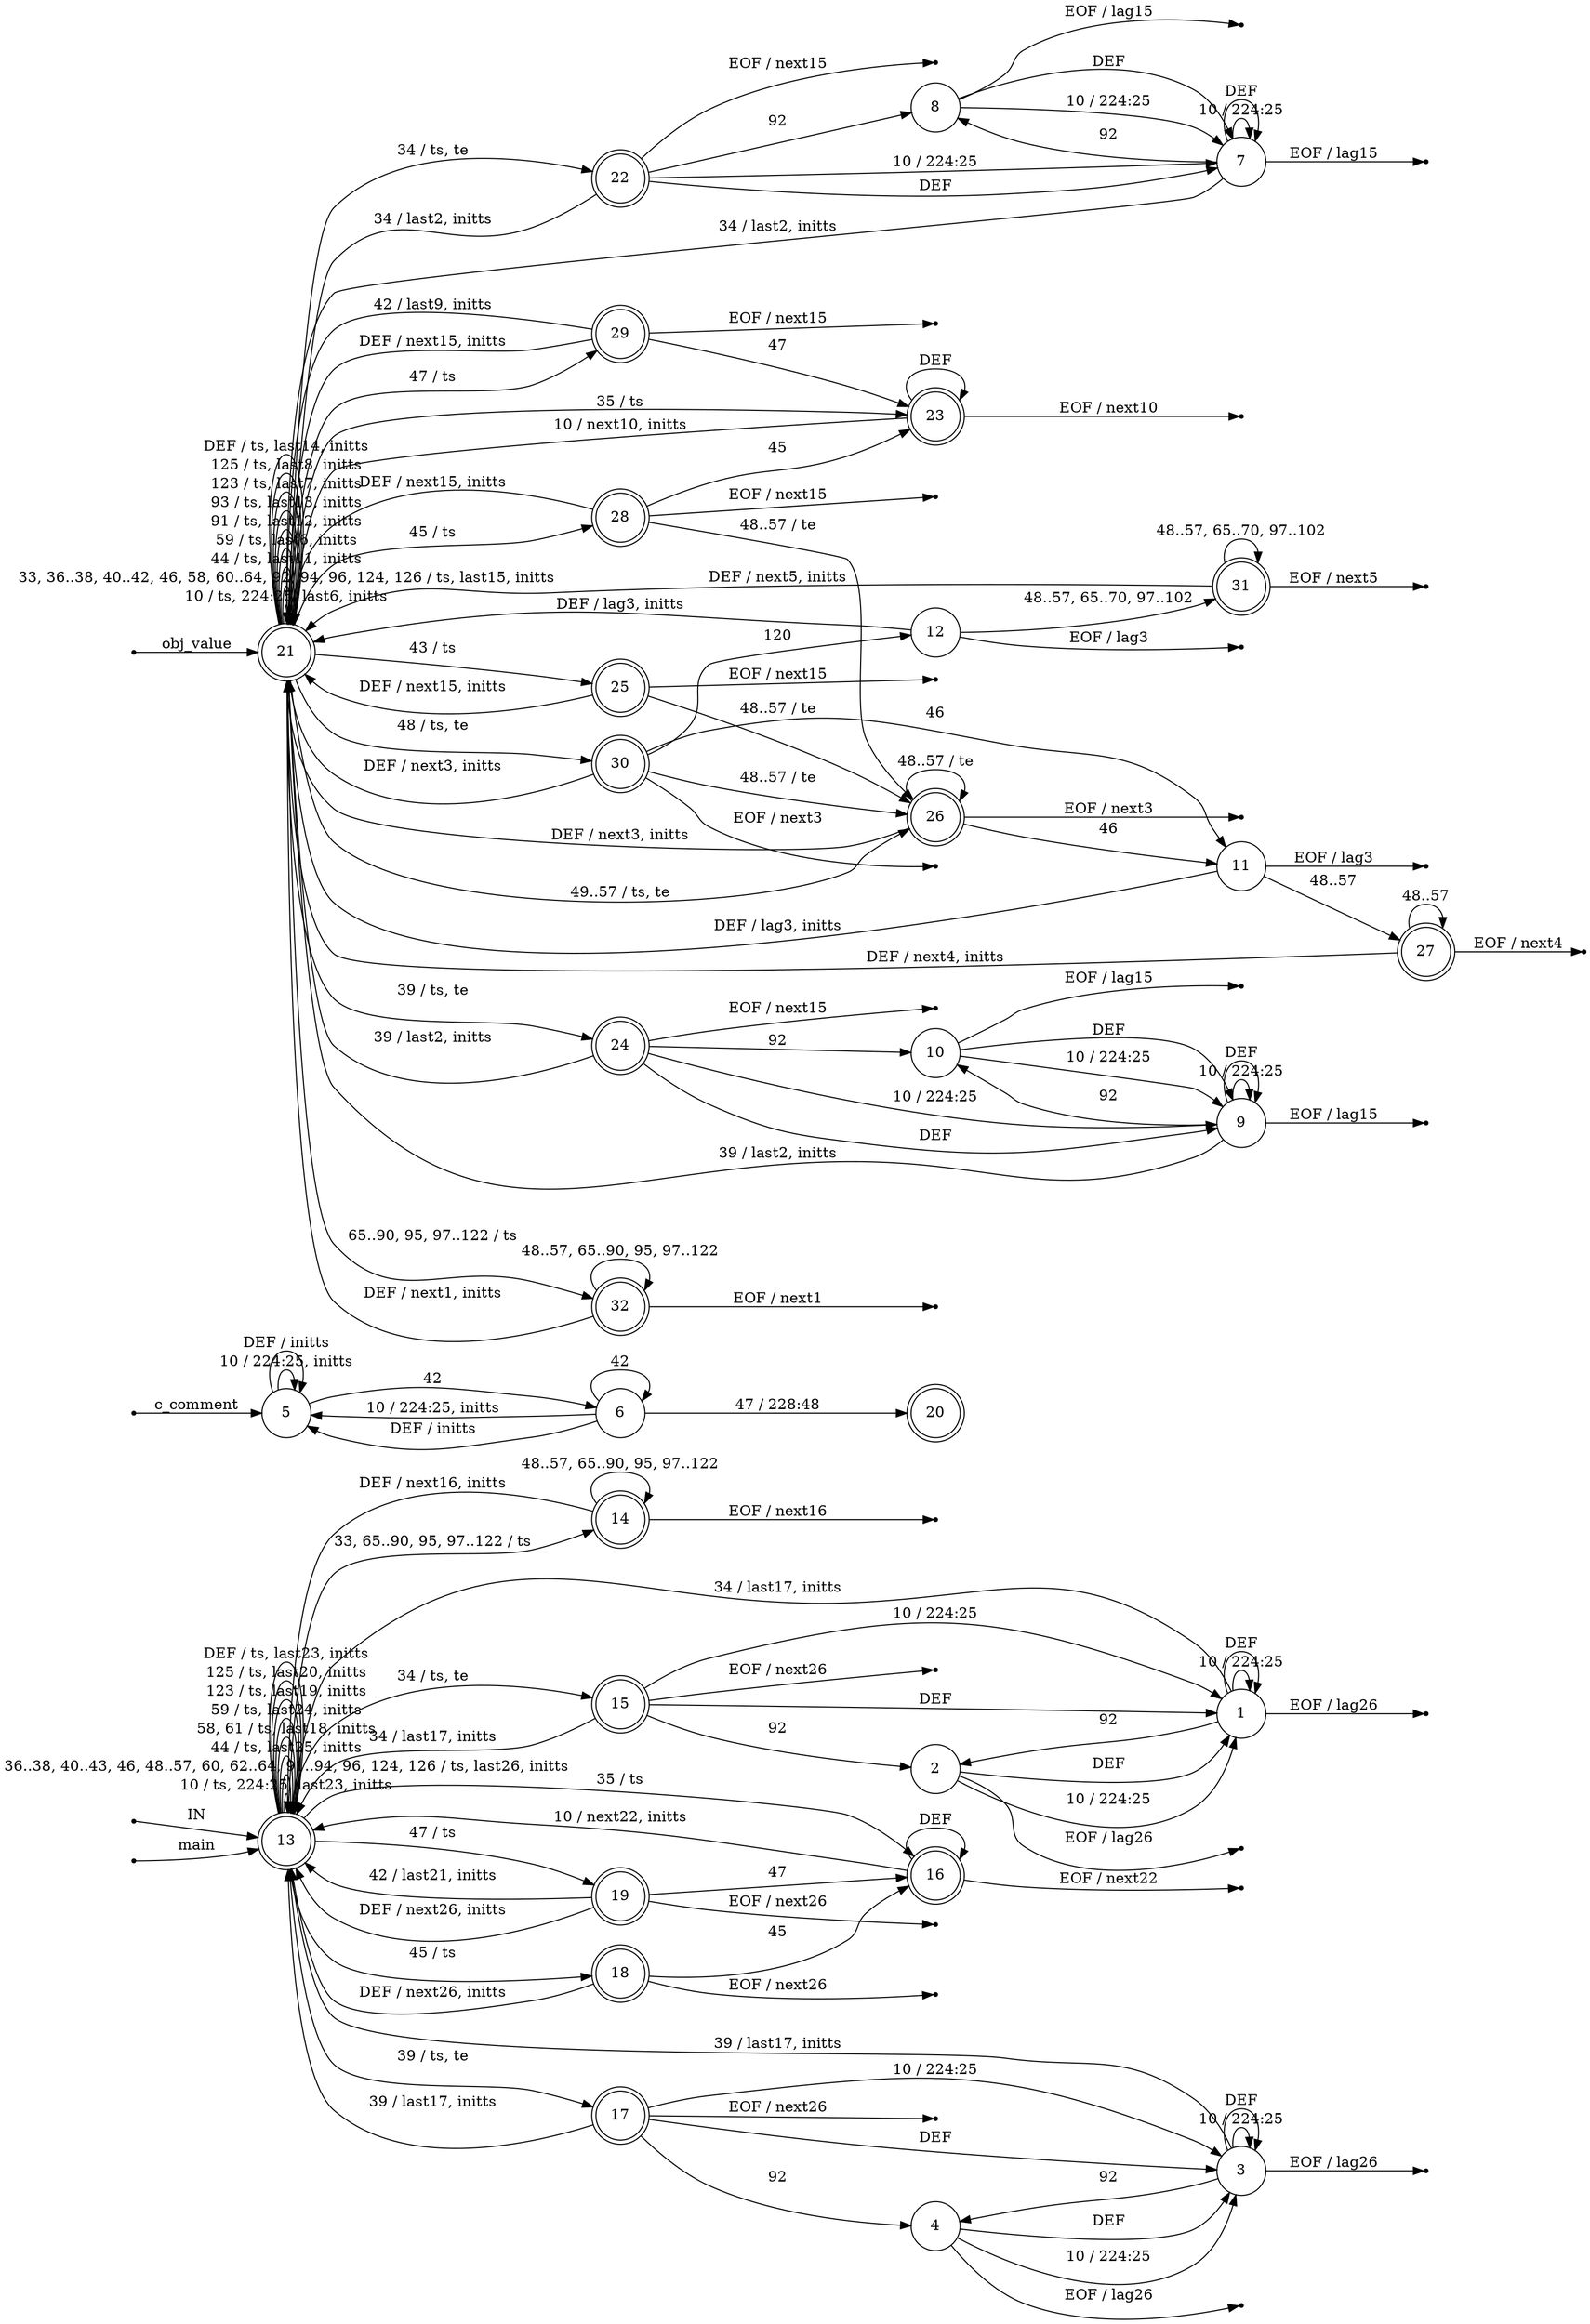 digraph ACLParser {
	rankdir=LR;
	node [ shape = point ];
	ENTRY;
	en_5;
	en_21;
	en_13;
	eof_1;
	eof_2;
	eof_3;
	eof_4;
	eof_7;
	eof_8;
	eof_9;
	eof_10;
	eof_11;
	eof_12;
	eof_14;
	eof_15;
	eof_16;
	eof_17;
	eof_18;
	eof_19;
	eof_22;
	eof_23;
	eof_24;
	eof_25;
	eof_26;
	eof_27;
	eof_28;
	eof_29;
	eof_30;
	eof_31;
	eof_32;
	node [ shape = circle, height = 0.2 ];
	node [ fixedsize = true, height = 0.65, shape = doublecircle ];
	13;
	14;
	15;
	16;
	17;
	18;
	19;
	20;
	21;
	22;
	23;
	24;
	25;
	26;
	27;
	28;
	29;
	30;
	31;
	32;
	node [ shape = circle ];
	1 -> 1 [ label = "10 / 224:25" ];
	1 -> 13 [ label = "34 / last17, initts" ];
	1 -> 2 [ label = "92" ];
	1 -> 1 [ label = "DEF" ];
	2 -> 1 [ label = "10 / 224:25" ];
	2 -> 1 [ label = "DEF" ];
	3 -> 3 [ label = "10 / 224:25" ];
	3 -> 13 [ label = "39 / last17, initts" ];
	3 -> 4 [ label = "92" ];
	3 -> 3 [ label = "DEF" ];
	4 -> 3 [ label = "10 / 224:25" ];
	4 -> 3 [ label = "DEF" ];
	5 -> 5 [ label = "10 / 224:25, initts" ];
	5 -> 6 [ label = "42" ];
	5 -> 5 [ label = "DEF / initts" ];
	6 -> 5 [ label = "10 / 224:25, initts" ];
	6 -> 6 [ label = "42" ];
	6 -> 20 [ label = "47 / 228:48" ];
	6 -> 5 [ label = "DEF / initts" ];
	7 -> 7 [ label = "10 / 224:25" ];
	7 -> 21 [ label = "34 / last2, initts" ];
	7 -> 8 [ label = "92" ];
	7 -> 7 [ label = "DEF" ];
	8 -> 7 [ label = "10 / 224:25" ];
	8 -> 7 [ label = "DEF" ];
	9 -> 9 [ label = "10 / 224:25" ];
	9 -> 21 [ label = "39 / last2, initts" ];
	9 -> 10 [ label = "92" ];
	9 -> 9 [ label = "DEF" ];
	10 -> 9 [ label = "10 / 224:25" ];
	10 -> 9 [ label = "DEF" ];
	11 -> 27 [ label = "48..57" ];
	11 -> 21 [ label = "DEF / lag3, initts" ];
	12 -> 31 [ label = "48..57, 65..70, 97..102" ];
	12 -> 21 [ label = "DEF / lag3, initts" ];
	13 -> 13 [ label = "10 / ts, 224:25, last23, initts" ];
	13 -> 14 [ label = "33, 65..90, 95, 97..122 / ts" ];
	13 -> 15 [ label = "34 / ts, te" ];
	13 -> 16 [ label = "35 / ts" ];
	13 -> 13 [ label = "36..38, 40..43, 46, 48..57, 60, 62..64, 91..94, 96, 124, 126 / ts, last26, initts" ];
	13 -> 17 [ label = "39 / ts, te" ];
	13 -> 13 [ label = "44 / ts, last25, initts" ];
	13 -> 18 [ label = "45 / ts" ];
	13 -> 19 [ label = "47 / ts" ];
	13 -> 13 [ label = "58, 61 / ts, last18, initts" ];
	13 -> 13 [ label = "59 / ts, last24, initts" ];
	13 -> 13 [ label = "123 / ts, last19, initts" ];
	13 -> 13 [ label = "125 / ts, last20, initts" ];
	13 -> 13 [ label = "DEF / ts, last23, initts" ];
	14 -> 14 [ label = "48..57, 65..90, 95, 97..122" ];
	14 -> 13 [ label = "DEF / next16, initts" ];
	15 -> 1 [ label = "10 / 224:25" ];
	15 -> 13 [ label = "34 / last17, initts" ];
	15 -> 2 [ label = "92" ];
	15 -> 1 [ label = "DEF" ];
	16 -> 13 [ label = "10 / next22, initts" ];
	16 -> 16 [ label = "DEF" ];
	17 -> 3 [ label = "10 / 224:25" ];
	17 -> 13 [ label = "39 / last17, initts" ];
	17 -> 4 [ label = "92" ];
	17 -> 3 [ label = "DEF" ];
	18 -> 16 [ label = "45" ];
	18 -> 13 [ label = "DEF / next26, initts" ];
	19 -> 13 [ label = "42 / last21, initts" ];
	19 -> 16 [ label = "47" ];
	19 -> 13 [ label = "DEF / next26, initts" ];
	21 -> 21 [ label = "10 / ts, 224:25, last6, initts" ];
	21 -> 21 [ label = "33, 36..38, 40..42, 46, 58, 60..64, 92, 94, 96, 124, 126 / ts, last15, initts" ];
	21 -> 22 [ label = "34 / ts, te" ];
	21 -> 23 [ label = "35 / ts" ];
	21 -> 24 [ label = "39 / ts, te" ];
	21 -> 25 [ label = "43 / ts" ];
	21 -> 21 [ label = "44 / ts, last11, initts" ];
	21 -> 28 [ label = "45 / ts" ];
	21 -> 29 [ label = "47 / ts" ];
	21 -> 30 [ label = "48 / ts, te" ];
	21 -> 26 [ label = "49..57 / ts, te" ];
	21 -> 21 [ label = "59 / ts, last6, initts" ];
	21 -> 32 [ label = "65..90, 95, 97..122 / ts" ];
	21 -> 21 [ label = "91 / ts, last12, initts" ];
	21 -> 21 [ label = "93 / ts, last13, initts" ];
	21 -> 21 [ label = "123 / ts, last7, initts" ];
	21 -> 21 [ label = "125 / ts, last8, initts" ];
	21 -> 21 [ label = "DEF / ts, last14, initts" ];
	22 -> 7 [ label = "10 / 224:25" ];
	22 -> 21 [ label = "34 / last2, initts" ];
	22 -> 8 [ label = "92" ];
	22 -> 7 [ label = "DEF" ];
	23 -> 21 [ label = "10 / next10, initts" ];
	23 -> 23 [ label = "DEF" ];
	24 -> 9 [ label = "10 / 224:25" ];
	24 -> 21 [ label = "39 / last2, initts" ];
	24 -> 10 [ label = "92" ];
	24 -> 9 [ label = "DEF" ];
	25 -> 26 [ label = "48..57 / te" ];
	25 -> 21 [ label = "DEF / next15, initts" ];
	26 -> 11 [ label = "46" ];
	26 -> 26 [ label = "48..57 / te" ];
	26 -> 21 [ label = "DEF / next3, initts" ];
	27 -> 27 [ label = "48..57" ];
	27 -> 21 [ label = "DEF / next4, initts" ];
	28 -> 23 [ label = "45" ];
	28 -> 26 [ label = "48..57 / te" ];
	28 -> 21 [ label = "DEF / next15, initts" ];
	29 -> 21 [ label = "42 / last9, initts" ];
	29 -> 23 [ label = "47" ];
	29 -> 21 [ label = "DEF / next15, initts" ];
	30 -> 11 [ label = "46" ];
	30 -> 26 [ label = "48..57 / te" ];
	30 -> 12 [ label = "120" ];
	30 -> 21 [ label = "DEF / next3, initts" ];
	31 -> 31 [ label = "48..57, 65..70, 97..102" ];
	31 -> 21 [ label = "DEF / next5, initts" ];
	32 -> 32 [ label = "48..57, 65..90, 95, 97..122" ];
	32 -> 21 [ label = "DEF / next1, initts" ];
	ENTRY -> 13 [ label = "IN" ];
	en_5 -> 5 [ label = "c_comment" ];
	en_21 -> 21 [ label = "obj_value" ];
	en_13 -> 13 [ label = "main" ];
	1 -> eof_1 [ label = "EOF / lag26" ];
	2 -> eof_2 [ label = "EOF / lag26" ];
	3 -> eof_3 [ label = "EOF / lag26" ];
	4 -> eof_4 [ label = "EOF / lag26" ];
	7 -> eof_7 [ label = "EOF / lag15" ];
	8 -> eof_8 [ label = "EOF / lag15" ];
	9 -> eof_9 [ label = "EOF / lag15" ];
	10 -> eof_10 [ label = "EOF / lag15" ];
	11 -> eof_11 [ label = "EOF / lag3" ];
	12 -> eof_12 [ label = "EOF / lag3" ];
	14 -> eof_14 [ label = "EOF / next16" ];
	15 -> eof_15 [ label = "EOF / next26" ];
	16 -> eof_16 [ label = "EOF / next22" ];
	17 -> eof_17 [ label = "EOF / next26" ];
	18 -> eof_18 [ label = "EOF / next26" ];
	19 -> eof_19 [ label = "EOF / next26" ];
	22 -> eof_22 [ label = "EOF / next15" ];
	23 -> eof_23 [ label = "EOF / next10" ];
	24 -> eof_24 [ label = "EOF / next15" ];
	25 -> eof_25 [ label = "EOF / next15" ];
	26 -> eof_26 [ label = "EOF / next3" ];
	27 -> eof_27 [ label = "EOF / next4" ];
	28 -> eof_28 [ label = "EOF / next15" ];
	29 -> eof_29 [ label = "EOF / next15" ];
	30 -> eof_30 [ label = "EOF / next3" ];
	31 -> eof_31 [ label = "EOF / next5" ];
	32 -> eof_32 [ label = "EOF / next1" ];
}
